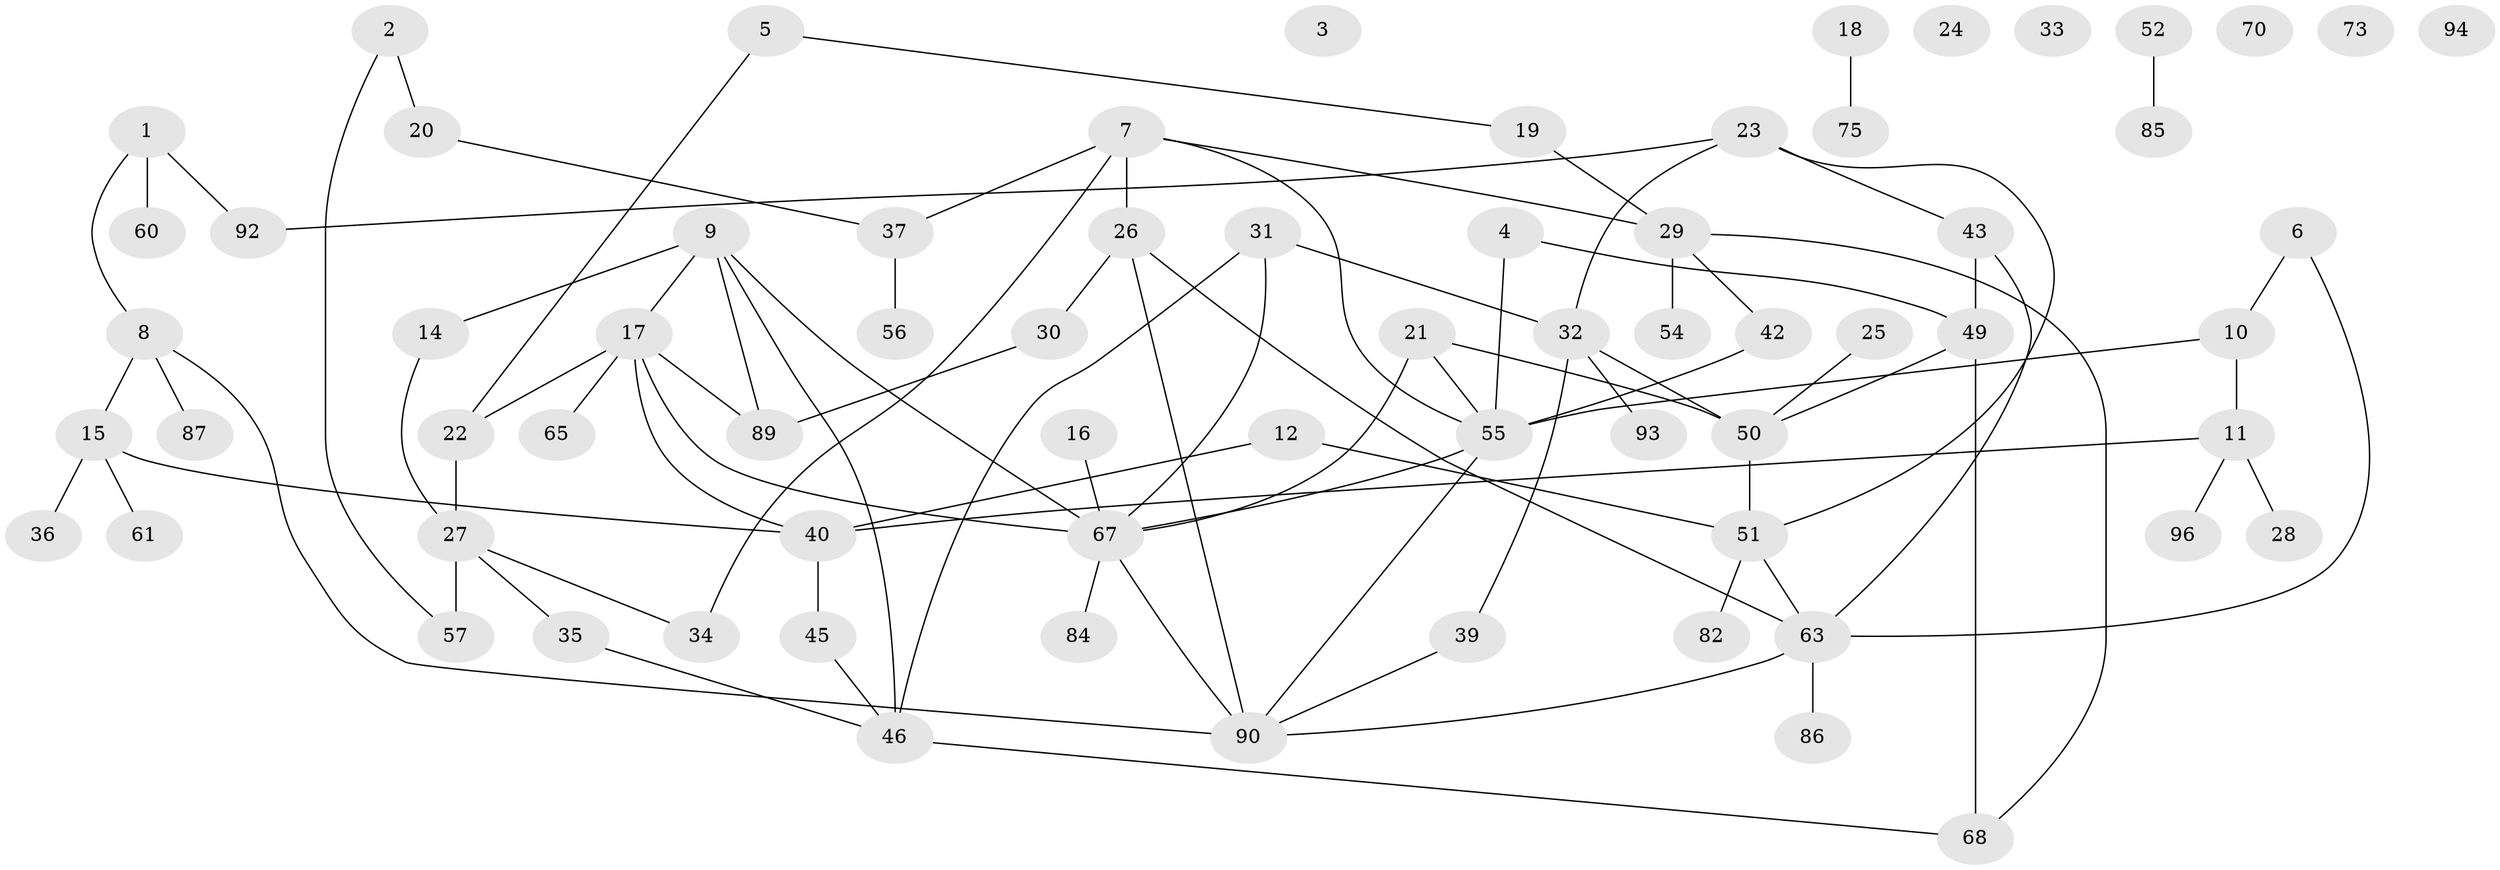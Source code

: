 // Generated by graph-tools (version 1.1) at 2025/23/03/03/25 07:23:25]
// undirected, 70 vertices, 90 edges
graph export_dot {
graph [start="1"]
  node [color=gray90,style=filled];
  1 [super="+59"];
  2 [super="+53"];
  3;
  4 [super="+88"];
  5;
  6;
  7 [super="+13"];
  8 [super="+62"];
  9 [super="+76"];
  10;
  11 [super="+41"];
  12;
  14;
  15 [super="+99"];
  16 [super="+58"];
  17 [super="+101"];
  18 [super="+72"];
  19 [super="+77"];
  20;
  21;
  22;
  23 [super="+44"];
  24;
  25;
  26 [super="+81"];
  27 [super="+74"];
  28;
  29 [super="+47"];
  30;
  31 [super="+78"];
  32 [super="+64"];
  33;
  34;
  35 [super="+100"];
  36;
  37 [super="+38"];
  39;
  40 [super="+48"];
  42;
  43 [super="+98"];
  45;
  46 [super="+79"];
  49 [super="+80"];
  50 [super="+91"];
  51 [super="+71"];
  52;
  54;
  55 [super="+69"];
  56;
  57 [super="+83"];
  60 [super="+66"];
  61;
  63 [super="+95"];
  65;
  67 [super="+97"];
  68;
  70;
  73;
  75;
  82;
  84;
  85;
  86;
  87;
  89;
  90;
  92;
  93;
  94;
  96;
  1 -- 8;
  1 -- 92;
  1 -- 60;
  2 -- 20;
  2 -- 57;
  4 -- 49;
  4 -- 55;
  5 -- 19;
  5 -- 22;
  6 -- 10;
  6 -- 63;
  7 -- 34;
  7 -- 55;
  7 -- 26;
  7 -- 29;
  7 -- 37;
  8 -- 90;
  8 -- 87;
  8 -- 15;
  9 -- 17;
  9 -- 46;
  9 -- 67;
  9 -- 89;
  9 -- 14;
  10 -- 11;
  10 -- 55;
  11 -- 40;
  11 -- 28;
  11 -- 96;
  12 -- 51;
  12 -- 40;
  14 -- 27;
  15 -- 40;
  15 -- 36;
  15 -- 61;
  16 -- 67;
  17 -- 22;
  17 -- 89;
  17 -- 40;
  17 -- 65;
  17 -- 67;
  18 -- 75;
  19 -- 29;
  20 -- 37;
  21 -- 67;
  21 -- 55;
  21 -- 50;
  22 -- 27;
  23 -- 92;
  23 -- 32;
  23 -- 43;
  23 -- 51;
  25 -- 50;
  26 -- 30;
  26 -- 90;
  26 -- 63;
  27 -- 57 [weight=2];
  27 -- 34;
  27 -- 35;
  29 -- 42;
  29 -- 54;
  29 -- 68;
  30 -- 89;
  31 -- 67;
  31 -- 46;
  31 -- 32;
  32 -- 39;
  32 -- 93;
  32 -- 50 [weight=2];
  35 -- 46;
  37 -- 56;
  39 -- 90;
  40 -- 45;
  42 -- 55;
  43 -- 49 [weight=2];
  43 -- 63;
  45 -- 46;
  46 -- 68;
  49 -- 68;
  49 -- 50;
  50 -- 51;
  51 -- 63;
  51 -- 82;
  52 -- 85;
  55 -- 90;
  55 -- 67;
  63 -- 90;
  63 -- 86;
  67 -- 84;
  67 -- 90;
}
